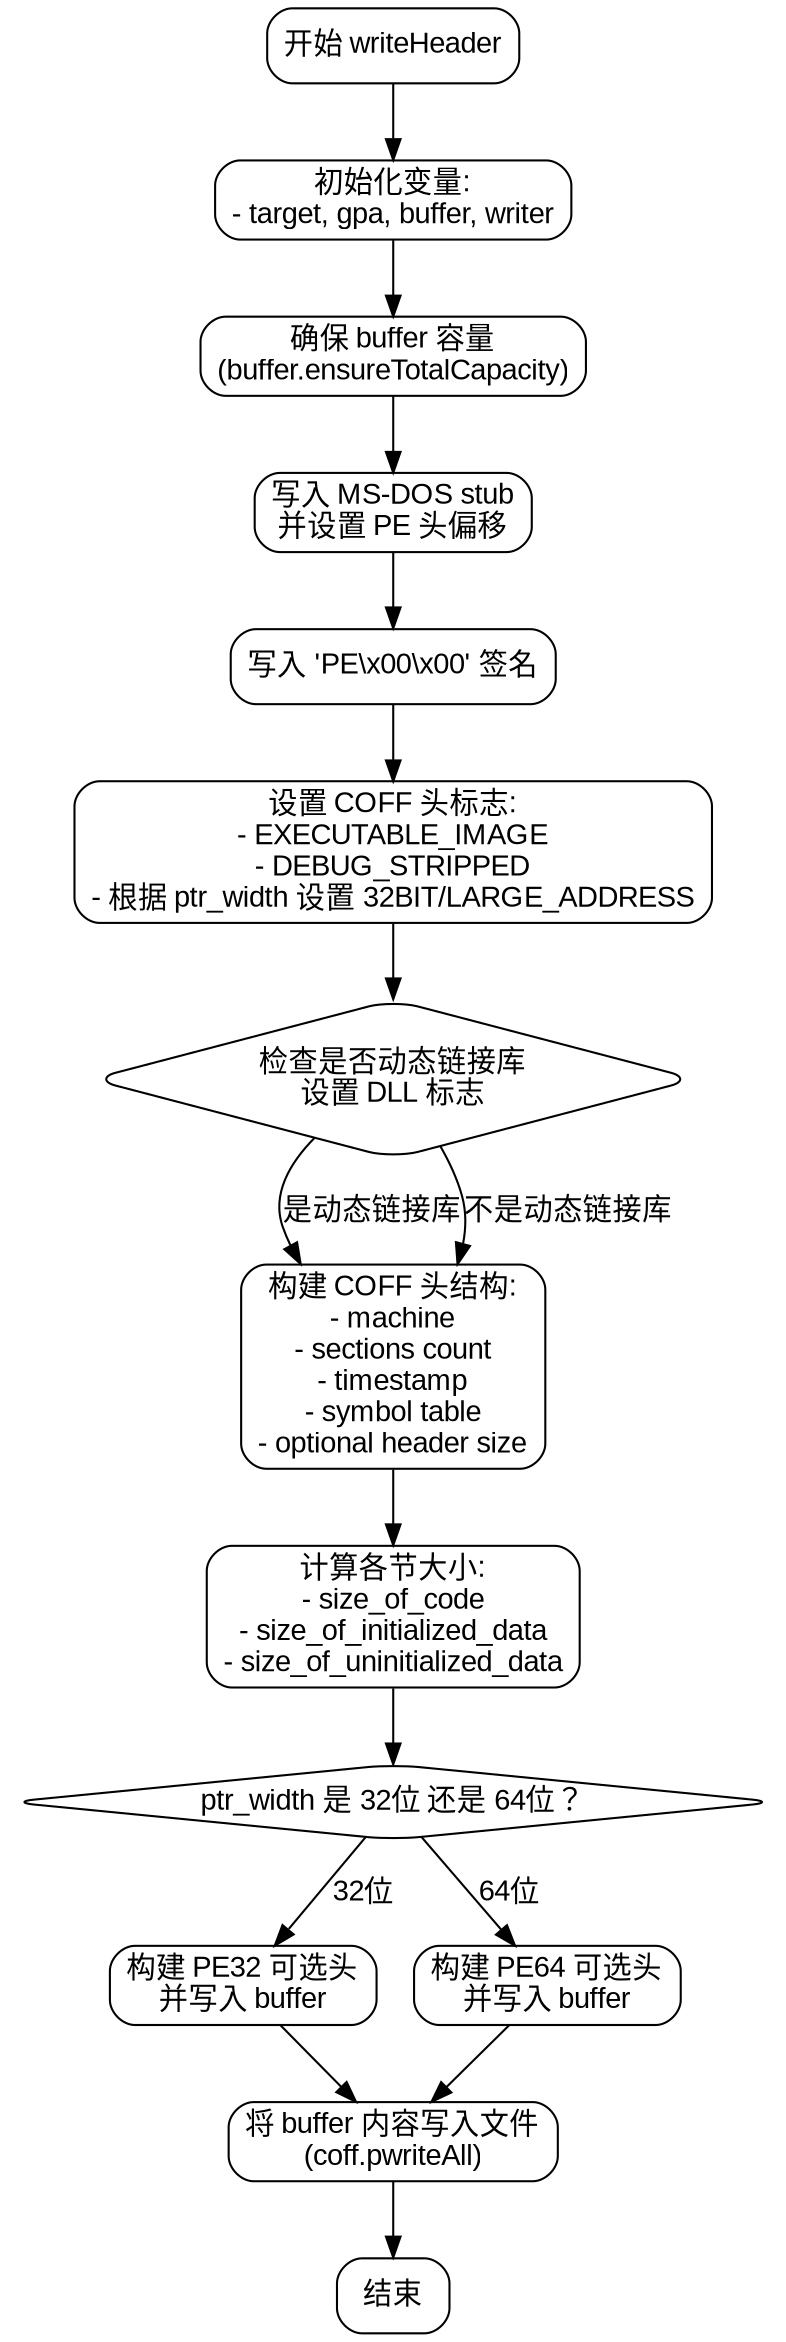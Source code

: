 
digraph flowchart {
    node [shape=rectangle, style=rounded, fontname="Arial"];
    edge [fontname="Arial"];

    start [label="开始 writeHeader"];
    init_vars [label="初始化变量:\n- target, gpa, buffer, writer"];
    ensure_capacity [label="确保 buffer 容量\n(buffer.ensureTotalCapacity)"];
    write_msdos [label="写入 MS-DOS stub\n并设置 PE 头偏移"];
    write_pe_sig [label="写入 'PE\\x00\\x00' 签名"];
    set_flags [label="设置 COFF 头标志:\n- EXECUTABLE_IMAGE\n- DEBUG_STRIPPED\n- 根据 ptr_width 设置 32BIT/LARGE_ADDRESS"];
    check_dll [label="检查是否动态链接库\n设置 DLL 标志", shape=diamond];
    build_coff_header [label="构建 COFF 头结构:\n- machine\n- sections count\n- timestamp\n- symbol table\n- optional header size"];
    calc_section_sizes [label="计算各节大小:\n- size_of_code\n- size_of_initialized_data\n- size_of_uninitialized_data"];
    ptr_width_check [label="ptr_width 是 32位 还是 64位？", shape=diamond];
    build_pe32_header [label="构建 PE32 可选头\n并写入 buffer"];
    build_pe64_header [label="构建 PE64 可选头\n并写入 buffer"];
    write_to_file [label="将 buffer 内容写入文件\n(coff.pwriteAll)"];
    end [label="结束"];

    start -> init_vars;
    init_vars -> ensure_capacity;
    ensure_capacity -> write_msdos;
    write_msdos -> write_pe_sig;
    write_pe_sig -> set_flags;
    set_flags -> check_dll;
    check_dll -> build_coff_header [label="是动态链接库"];
    check_dll -> build_coff_header [label="不是动态链接库"];
    build_coff_header -> calc_section_sizes;
    calc_section_sizes -> ptr_width_check;
    ptr_width_check -> build_pe32_header [label="32位"];
    ptr_width_check -> build_pe64_header [label="64位"];
    build_pe32_header -> write_to_file;
    build_pe64_header -> write_to_file;
    write_to_file -> end;
}
